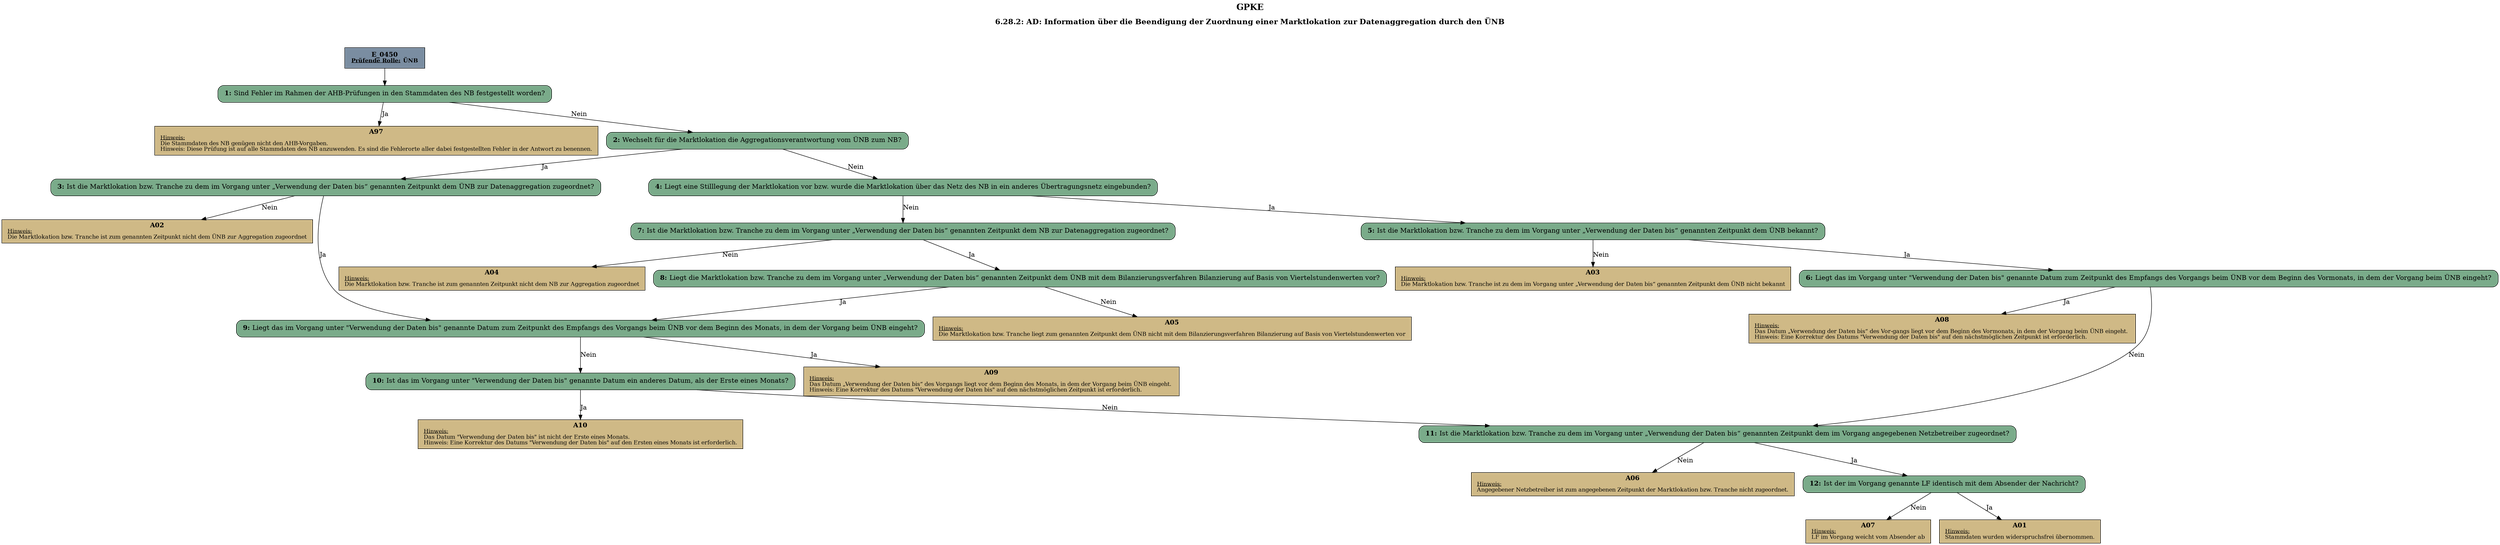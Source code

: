 digraph D {
    labelloc="t";
    label=<<B><FONT POINT-SIZE="18">GPKE</FONT></B><BR/><BR/><B><FONT POINT-SIZE="16">6.28.2: AD: Information über die Beendigung der Zuordnung einer Marktlokation zur Datenaggregation durch den ÜNB</FONT></B><BR/><BR/><BR/><BR/>>;
    "Start" [margin="0.2,0.12", shape=box, style=filled, fillcolor="#7a8da1", label=<<B>E_0450</B><BR align="center"/><FONT point-size="12"><B><U>Prüfende Rolle:</U> ÜNB</B></FONT><BR align="center"/>>];
    "1" [margin="0.2,0.12", shape=box, style="filled,rounded", fillcolor="#7aab8a", label=<<B>1: </B>Sind Fehler im Rahmen der AHB-Prüfungen in den Stammdaten des NB festgestellt worden?<BR align="left"/>>];
    "A97" [margin="0.17,0.08", shape=box, style=filled, fillcolor="#cfb986", label=<<B>A97</B><BR align="center"/><FONT point-size="12"><U>Hinweis:</U><BR align="left"/>Die Stammdaten des NB genügen nicht den AHB-Vorgaben.<BR align="left"/>Hinweis: Diese Prüfung ist auf alle Stammdaten des NB anzuwenden. Es sind die Fehlerorte aller dabei festgestellten Fehler in der Antwort zu benennen.<BR align="left"/></FONT>>];
    "2" [margin="0.2,0.12", shape=box, style="filled,rounded", fillcolor="#7aab8a", label=<<B>2: </B>Wechselt für die Marktlokation die Aggregationsverantwortung vom ÜNB zum NB?<BR align="left"/>>];
    "3" [margin="0.2,0.12", shape=box, style="filled,rounded", fillcolor="#7aab8a", label=<<B>3: </B>Ist die Marktlokation bzw. Tranche zu dem im Vorgang unter „Verwendung der Daten bis“ genannten Zeitpunkt dem ÜNB zur Datenaggregation zugeordnet?<BR align="left"/>>];
    "A02" [margin="0.17,0.08", shape=box, style=filled, fillcolor="#cfb986", label=<<B>A02</B><BR align="center"/><FONT point-size="12"><U>Hinweis:</U><BR align="left"/>Die Marktlokation bzw. Tranche ist zum genannten Zeitpunkt nicht dem ÜNB zur Aggregation zugeordnet<BR align="left"/></FONT>>];
    "4" [margin="0.2,0.12", shape=box, style="filled,rounded", fillcolor="#7aab8a", label=<<B>4: </B>Liegt eine Stilllegung der Marktlokation vor bzw. wurde die Marktlokation über das Netz des NB in ein anderes Übertragungsnetz eingebunden?<BR align="left"/>>];
    "5" [margin="0.2,0.12", shape=box, style="filled,rounded", fillcolor="#7aab8a", label=<<B>5: </B>Ist die Marktlokation bzw. Tranche zu dem im Vorgang unter „Verwendung der Daten bis“ genannten Zeitpunkt dem ÜNB bekannt?<BR align="left"/>>];
    "A03" [margin="0.17,0.08", shape=box, style=filled, fillcolor="#cfb986", label=<<B>A03</B><BR align="center"/><FONT point-size="12"><U>Hinweis:</U><BR align="left"/>Die Marktlokation bzw. Tranche ist zu dem im Vorgang unter „Verwendung der Daten bis“ genannten Zeitpunkt dem ÜNB nicht bekannt<BR align="left"/></FONT>>];
    "6" [margin="0.2,0.12", shape=box, style="filled,rounded", fillcolor="#7aab8a", label=<<B>6: </B>Liegt das im Vorgang unter "Verwendung der Daten bis" genannte Datum zum Zeitpunkt des Empfangs des Vorgangs beim ÜNB vor dem Beginn des Vormonats, in dem der Vorgang beim ÜNB eingeht?<BR align="left"/>>];
    "A08" [margin="0.17,0.08", shape=box, style=filled, fillcolor="#cfb986", label=<<B>A08</B><BR align="center"/><FONT point-size="12"><U>Hinweis:</U><BR align="left"/>Das Datum „Verwendung der Daten bis“ des Vor-gangs liegt vor dem Beginn des Vormonats, in dem der Vorgang beim ÜNB eingeht. <BR align="left"/>Hinweis: Eine Korrektur des Datums "Verwendung der Daten bis" auf den nächstmöglichen Zeitpunkt ist erforderlich.<BR align="left"/></FONT>>];
    "7" [margin="0.2,0.12", shape=box, style="filled,rounded", fillcolor="#7aab8a", label=<<B>7: </B>Ist die Marktlokation bzw. Tranche zu dem im Vorgang unter „Verwendung der Daten bis“ genannten Zeitpunkt dem NB zur Datenaggregation zugeordnet?<BR align="left"/>>];
    "A04" [margin="0.17,0.08", shape=box, style=filled, fillcolor="#cfb986", label=<<B>A04</B><BR align="center"/><FONT point-size="12"><U>Hinweis:</U><BR align="left"/>Die Marktlokation bzw. Tranche ist zum genannten Zeitpunkt nicht dem NB zur Aggregation zugeordnet<BR align="left"/></FONT>>];
    "8" [margin="0.2,0.12", shape=box, style="filled,rounded", fillcolor="#7aab8a", label=<<B>8: </B>Liegt die Marktlokation bzw. Tranche zu dem im Vorgang unter „Verwendung der Daten bis“ genannten Zeitpunkt dem ÜNB mit dem Bilanzierungsverfahren Bilanzierung auf Basis von Viertelstundenwerten vor?<BR align="left"/>>];
    "A05" [margin="0.17,0.08", shape=box, style=filled, fillcolor="#cfb986", label=<<B>A05</B><BR align="center"/><FONT point-size="12"><U>Hinweis:</U><BR align="left"/>Die Marktlokation bzw. Tranche liegt zum genannten Zeitpunkt dem ÜNB nicht mit dem Bilanzierungsverfahren Bilanzierung auf Basis von Viertelstundenwerten vor<BR align="left"/></FONT>>];
    "9" [margin="0.2,0.12", shape=box, style="filled,rounded", fillcolor="#7aab8a", label=<<B>9: </B>Liegt das im Vorgang unter "Verwendung der Daten bis" genannte Datum zum Zeitpunkt des Empfangs des Vorgangs beim ÜNB vor dem Beginn des Monats, in dem der Vorgang beim ÜNB eingeht?<BR align="left"/>>];
    "A09" [margin="0.17,0.08", shape=box, style=filled, fillcolor="#cfb986", label=<<B>A09</B><BR align="center"/><FONT point-size="12"><U>Hinweis:</U><BR align="left"/>Das Datum „Verwendung der Daten bis“ des Vorgangs liegt vor dem Beginn des Monats, in dem der Vorgang beim ÜNB eingeht. <BR align="left"/>Hinweis: Eine Korrektur des Datums "Verwendung der Daten bis" auf den nächstmöglichen Zeitpunkt ist erforderlich.<BR align="left"/></FONT>>];
    "10" [margin="0.2,0.12", shape=box, style="filled,rounded", fillcolor="#7aab8a", label=<<B>10: </B>Ist das im Vorgang unter "Verwendung der Daten bis" genannte Datum ein anderes Datum, als der Erste eines Monats?<BR align="left"/>>];
    "A10" [margin="0.17,0.08", shape=box, style=filled, fillcolor="#cfb986", label=<<B>A10</B><BR align="center"/><FONT point-size="12"><U>Hinweis:</U><BR align="left"/>Das Datum "Verwendung der Daten bis" ist nicht der Erste eines Monats. <BR align="left"/>Hinweis: Eine Korrektur des Datums "Verwendung der Daten bis" auf den Ersten eines Monats ist erforderlich.<BR align="left"/></FONT>>];
    "11" [margin="0.2,0.12", shape=box, style="filled,rounded", fillcolor="#7aab8a", label=<<B>11: </B>Ist die Marktlokation bzw. Tranche zu dem im Vorgang unter „Verwendung der Daten bis“ genannten Zeitpunkt dem im Vorgang angegebenen Netzbetreiber zugeordnet?<BR align="left"/>>];
    "A06" [margin="0.17,0.08", shape=box, style=filled, fillcolor="#cfb986", label=<<B>A06</B><BR align="center"/><FONT point-size="12"><U>Hinweis:</U><BR align="left"/>Angegebener Netzbetreiber ist zum angegebenen Zeitpunkt der Marktlokation bzw. Tranche nicht zugeordnet.<BR align="left"/></FONT>>];
    "12" [margin="0.2,0.12", shape=box, style="filled,rounded", fillcolor="#7aab8a", label=<<B>12: </B>Ist der im Vorgang genannte LF identisch mit dem Absender der Nachricht?<BR align="left"/>>];
    "A07" [margin="0.17,0.08", shape=box, style=filled, fillcolor="#cfb986", label=<<B>A07</B><BR align="center"/><FONT point-size="12"><U>Hinweis:</U><BR align="left"/>LF im Vorgang weicht vom Absender ab<BR align="left"/></FONT>>];
    "A01" [margin="0.17,0.08", shape=box, style=filled, fillcolor="#cfb986", label=<<B>A01</B><BR align="center"/><FONT point-size="12"><U>Hinweis:</U><BR align="left"/>Stammdaten wurden widerspruchsfrei übernommen.<BR align="left"/></FONT>>];

    "Start" -> "1";
    "1" -> "A97" [label="Ja"];
    "1" -> "2" [label="Nein"];
    "2" -> "3" [label="Ja"];
    "2" -> "4" [label="Nein"];
    "3" -> "A02" [label="Nein"];
    "3" -> "9" [label="Ja"];
    "4" -> "5" [label="Ja"];
    "4" -> "7" [label="Nein"];
    "5" -> "A03" [label="Nein"];
    "5" -> "6" [label="Ja"];
    "6" -> "A08" [label="Ja"];
    "6" -> "11" [label="Nein"];
    "7" -> "A04" [label="Nein"];
    "7" -> "8" [label="Ja"];
    "8" -> "A05" [label="Nein"];
    "8" -> "9" [label="Ja"];
    "9" -> "A09" [label="Ja"];
    "9" -> "10" [label="Nein"];
    "10" -> "A10" [label="Ja"];
    "10" -> "11" [label="Nein"];
    "11" -> "A06" [label="Nein"];
    "11" -> "12" [label="Ja"];
    "12" -> "A07" [label="Nein"];
    "12" -> "A01" [label="Ja"];

    bgcolor="transparent";
}